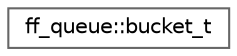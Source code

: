 digraph "类继承关系图"
{
 // LATEX_PDF_SIZE
  bgcolor="transparent";
  edge [fontname=Helvetica,fontsize=10,labelfontname=Helvetica,labelfontsize=10];
  node [fontname=Helvetica,fontsize=10,shape=box,height=0.2,width=0.4];
  rankdir="LR";
  Node0 [id="Node000000",label="ff_queue::bucket_t",height=0.2,width=0.4,color="grey40", fillcolor="white", style="filled",URL="$structff__queue_1_1bucket__t.html",tooltip=" "];
}
